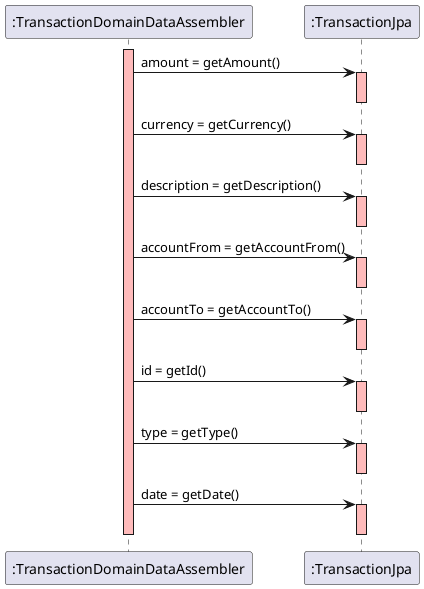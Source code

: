 @startuml

activate ":TransactionDomainDataAssembler" #FFBBBB
":TransactionDomainDataAssembler"->":TransactionJpa" : amount = getAmount()
activate ":TransactionJpa" #FFBBBB
deactivate ":TransactionJpa"
":TransactionDomainDataAssembler"->":TransactionJpa" : currency = getCurrency()
activate ":TransactionJpa" #FFBBBB
deactivate ":TransactionJpa"
":TransactionDomainDataAssembler"->":TransactionJpa" : description = getDescription()
activate ":TransactionJpa" #FFBBBB
deactivate ":TransactionJpa"
":TransactionDomainDataAssembler"->":TransactionJpa" : accountFrom = getAccountFrom()
activate ":TransactionJpa" #FFBBBB
deactivate ":TransactionJpa"
":TransactionDomainDataAssembler"->":TransactionJpa" : accountTo = getAccountTo()
activate ":TransactionJpa" #FFBBBB
deactivate ":TransactionJpa"
":TransactionDomainDataAssembler"->":TransactionJpa" : id = getId()
activate ":TransactionJpa" #FFBBBB
deactivate ":TransactionJpa"
":TransactionDomainDataAssembler"->":TransactionJpa" : type = getType()
activate ":TransactionJpa" #FFBBBB
deactivate ":TransactionJpa"
":TransactionDomainDataAssembler"->":TransactionJpa" : date = getDate()
activate ":TransactionJpa" #FFBBBB
deactivate ":TransactionJpa"
deactivate ":TransactionDomainDataAssembler" #FFBBBB


@enduml